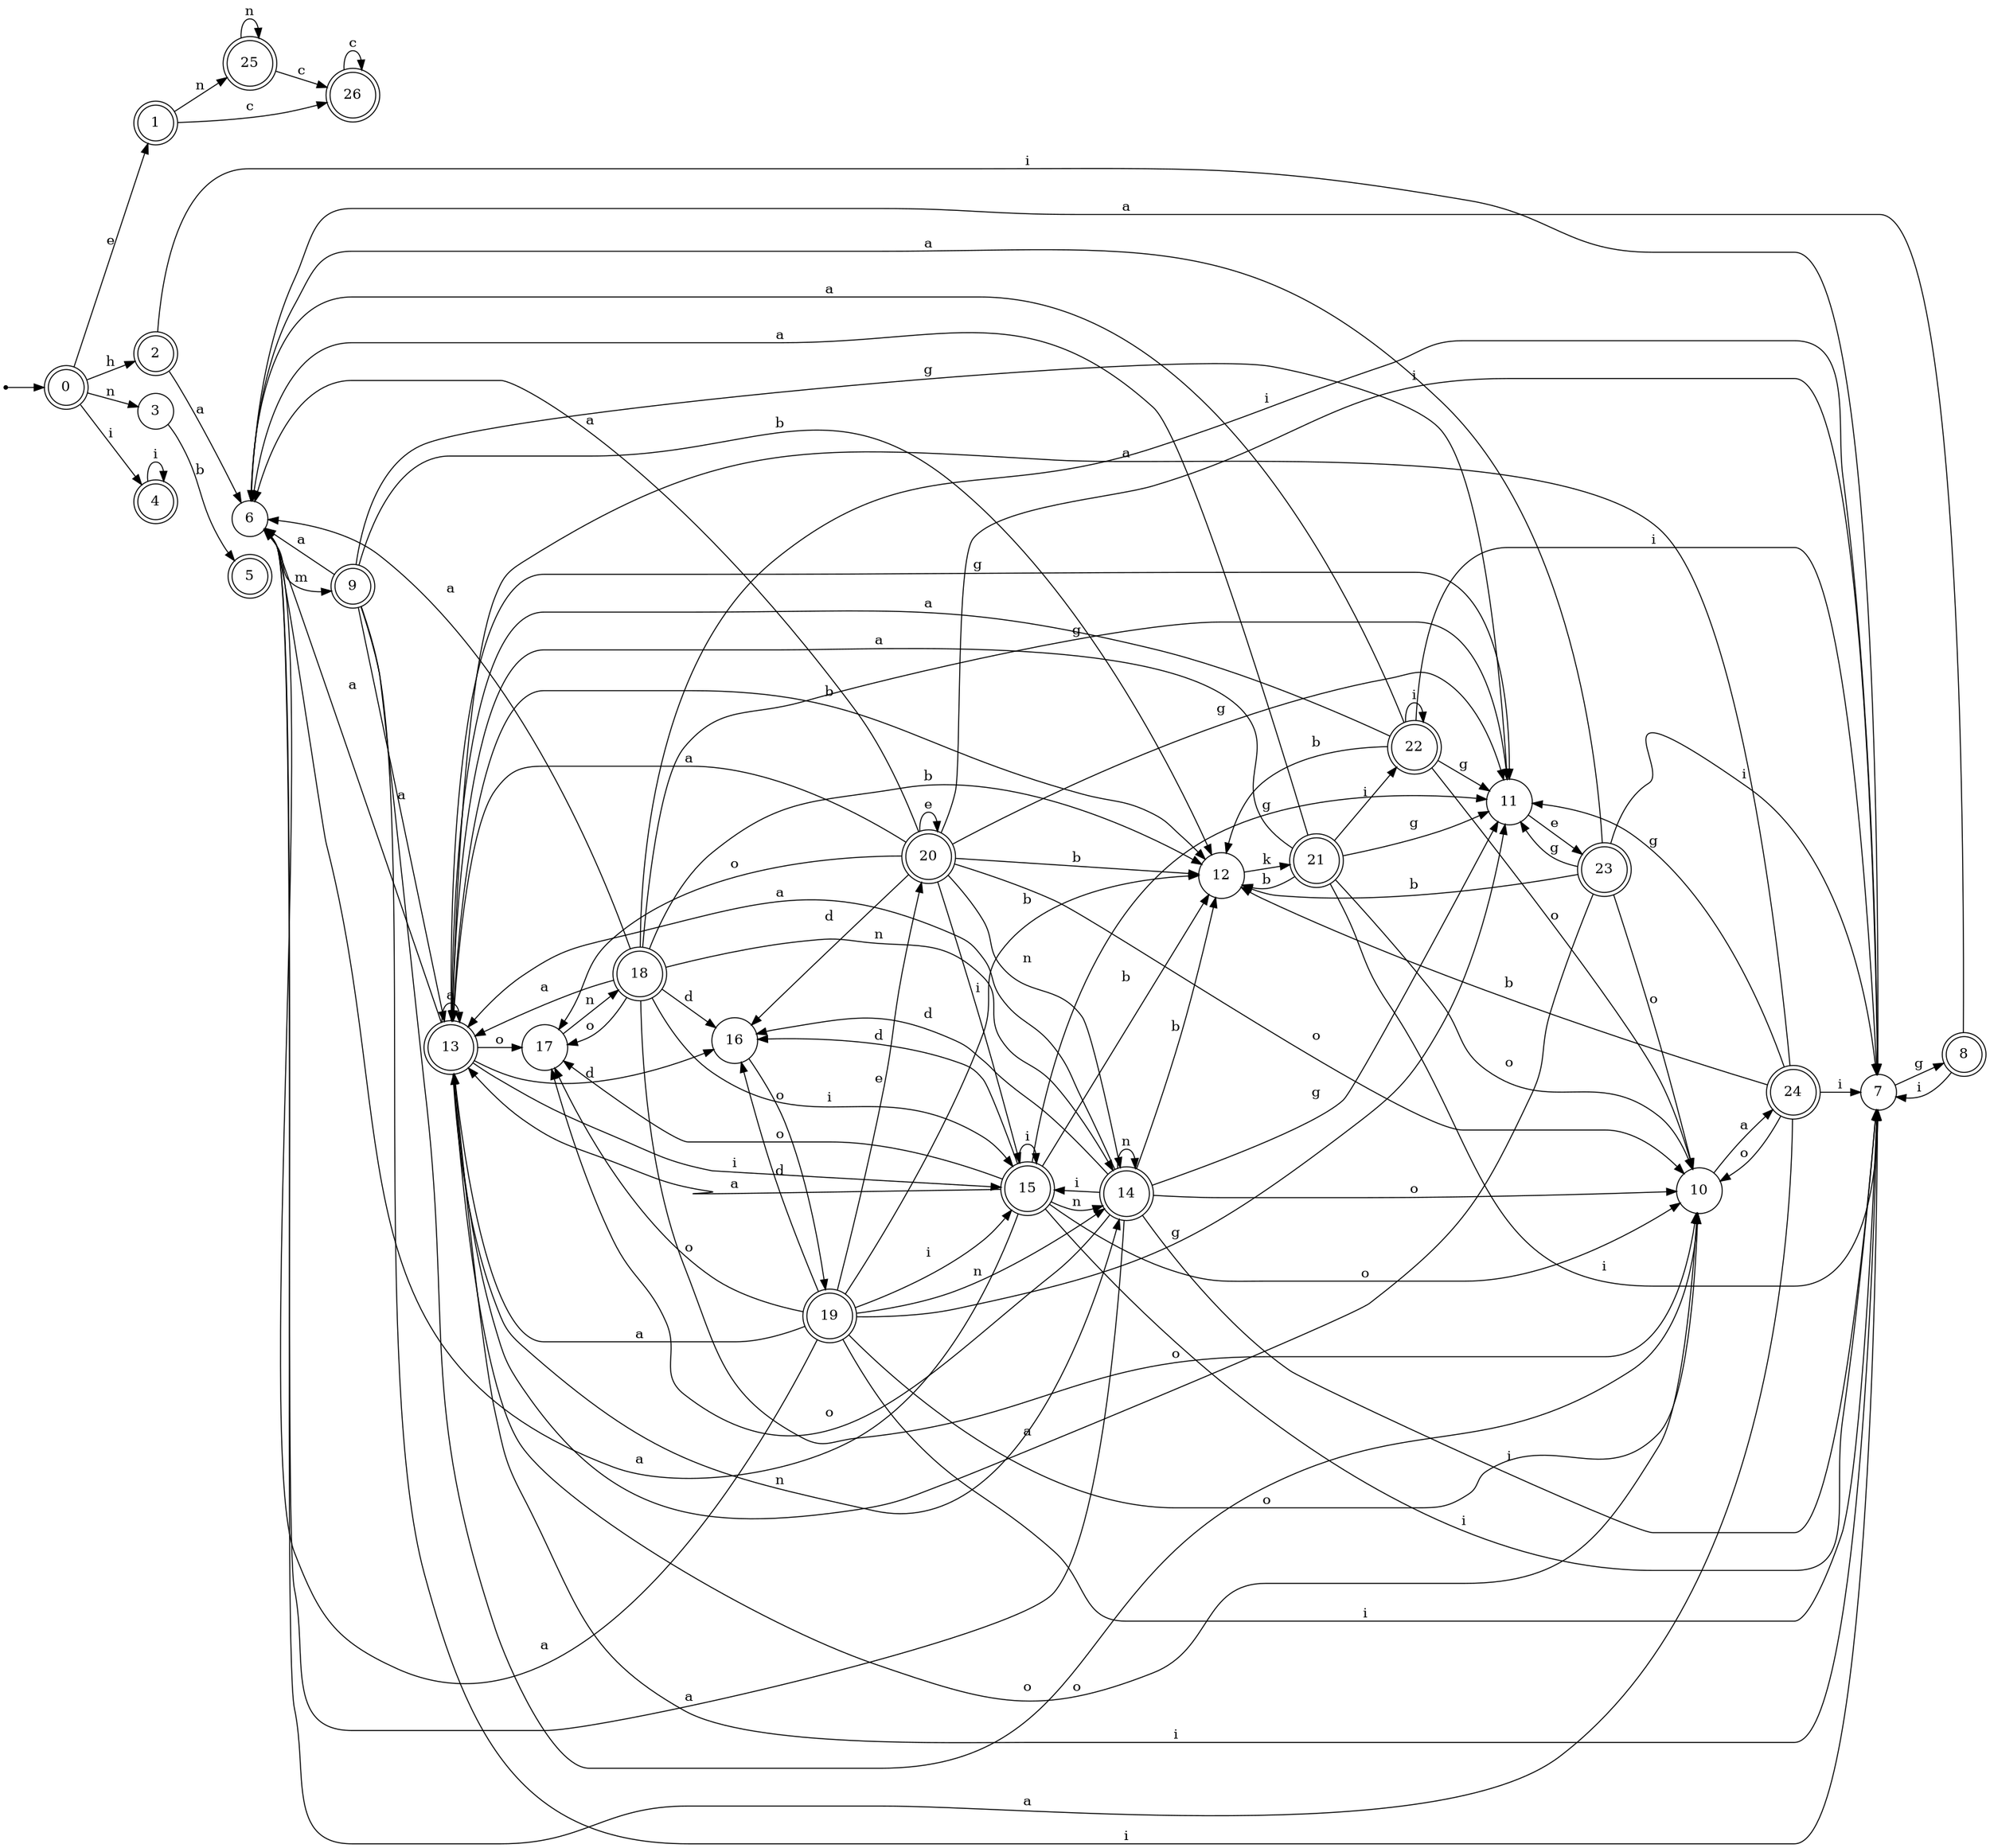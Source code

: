 digraph finite_state_machine {
rankdir=LR;
size="20,20";
node [shape = point]; "dummy0"
node [shape = doublecircle]; "0";"dummy0" -> "0";
node [shape = doublecircle]; "1";node [shape = doublecircle]; "2";node [shape = circle]; "3";
node [shape = doublecircle]; "4";node [shape = doublecircle]; "5";node [shape = circle]; "6";
node [shape = circle]; "7";
node [shape = doublecircle]; "8";node [shape = doublecircle]; "9";node [shape = circle]; "10";
node [shape = circle]; "11";
node [shape = circle]; "12";
node [shape = doublecircle]; "13";node [shape = doublecircle]; "14";node [shape = doublecircle]; "15";node [shape = circle]; "16";
node [shape = circle]; "17";
node [shape = doublecircle]; "18";node [shape = doublecircle]; "19";node [shape = doublecircle]; "20";node [shape = doublecircle]; "21";node [shape = doublecircle]; "22";node [shape = doublecircle]; "23";node [shape = doublecircle]; "24";node [shape = doublecircle]; "25";node [shape = doublecircle]; "26";"0" -> "1" [label = "e"];
 "0" -> "2" [label = "h"];
 "0" -> "3" [label = "n"];
 "0" -> "4" [label = "i"];
 "4" -> "4" [label = "i"];
 "3" -> "5" [label = "b"];
 "2" -> "6" [label = "a"];
 "2" -> "7" [label = "i"];
 "7" -> "8" [label = "g"];
 "8" -> "7" [label = "i"];
 "8" -> "6" [label = "a"];
 "6" -> "9" [label = "m"];
 "9" -> "13" [label = "a"];
 "9" -> "6" [label = "a"];
 "9" -> "10" [label = "o"];
 "9" -> "11" [label = "g"];
 "9" -> "12" [label = "b"];
 "9" -> "7" [label = "i"];
 "13" -> "13" [label = "a"];
 "13" -> "6" [label = "a"];
 "13" -> "14" [label = "n"];
 "13" -> "7" [label = "i"];
 "13" -> "15" [label = "i"];
 "13" -> "16" [label = "d"];
 "13" -> "17" [label = "o"];
 "13" -> "10" [label = "o"];
 "13" -> "11" [label = "g"];
 "13" -> "12" [label = "b"];
 "17" -> "18" [label = "n"];
 "18" -> "17" [label = "o"];
 "18" -> "10" [label = "o"];
 "18" -> "14" [label = "n"];
 "18" -> "7" [label = "i"];
 "18" -> "15" [label = "i"];
 "18" -> "16" [label = "d"];
 "18" -> "13" [label = "a"];
 "18" -> "6" [label = "a"];
 "18" -> "11" [label = "g"];
 "18" -> "12" [label = "b"];
 "16" -> "19" [label = "o"];
 "19" -> "16" [label = "d"];
 "19" -> "20" [label = "e"];
 "19" -> "14" [label = "n"];
 "19" -> "7" [label = "i"];
 "19" -> "15" [label = "i"];
 "19" -> "17" [label = "o"];
 "19" -> "10" [label = "o"];
 "19" -> "13" [label = "a"];
 "19" -> "6" [label = "a"];
 "19" -> "11" [label = "g"];
 "19" -> "12" [label = "b"];
 "20" -> "20" [label = "e"];
 "20" -> "16" [label = "d"];
 "20" -> "14" [label = "n"];
 "20" -> "7" [label = "i"];
 "20" -> "15" [label = "i"];
 "20" -> "17" [label = "o"];
 "20" -> "10" [label = "o"];
 "20" -> "13" [label = "a"];
 "20" -> "6" [label = "a"];
 "20" -> "11" [label = "g"];
 "20" -> "12" [label = "b"];
 "15" -> "7" [label = "i"];
 "15" -> "15" [label = "i"];
 "15" -> "14" [label = "n"];
 "15" -> "16" [label = "d"];
 "15" -> "17" [label = "o"];
 "15" -> "10" [label = "o"];
 "15" -> "13" [label = "a"];
 "15" -> "6" [label = "a"];
 "15" -> "11" [label = "g"];
 "15" -> "12" [label = "b"];
 "14" -> "14" [label = "n"];
 "14" -> "7" [label = "i"];
 "14" -> "15" [label = "i"];
 "14" -> "16" [label = "d"];
 "14" -> "17" [label = "o"];
 "14" -> "10" [label = "o"];
 "14" -> "13" [label = "a"];
 "14" -> "6" [label = "a"];
 "14" -> "11" [label = "g"];
 "14" -> "12" [label = "b"];
 "12" -> "21" [label = "k"];
 "21" -> "12" [label = "b"];
 "21" -> "22" [label = "i"];
 "21" -> "7" [label = "i"];
 "21" -> "10" [label = "o"];
 "21" -> "11" [label = "g"];
 "21" -> "13" [label = "a"];
 "21" -> "6" [label = "a"];
 "22" -> "22" [label = "i"];
 "22" -> "7" [label = "i"];
 "22" -> "12" [label = "b"];
 "22" -> "10" [label = "o"];
 "22" -> "11" [label = "g"];
 "22" -> "13" [label = "a"];
 "22" -> "6" [label = "a"];
 "11" -> "23" [label = "e"];
 "23" -> "11" [label = "g"];
 "23" -> "10" [label = "o"];
 "23" -> "12" [label = "b"];
 "23" -> "13" [label = "a"];
 "23" -> "6" [label = "a"];
 "23" -> "7" [label = "i"];
 "10" -> "24" [label = "a"];
 "24" -> "10" [label = "o"];
 "24" -> "11" [label = "g"];
 "24" -> "12" [label = "b"];
 "24" -> "13" [label = "a"];
 "24" -> "6" [label = "a"];
 "24" -> "7" [label = "i"];
 "1" -> "25" [label = "n"];
 "1" -> "26" [label = "c"];
 "26" -> "26" [label = "c"];
 "25" -> "25" [label = "n"];
 "25" -> "26" [label = "c"];
 }
